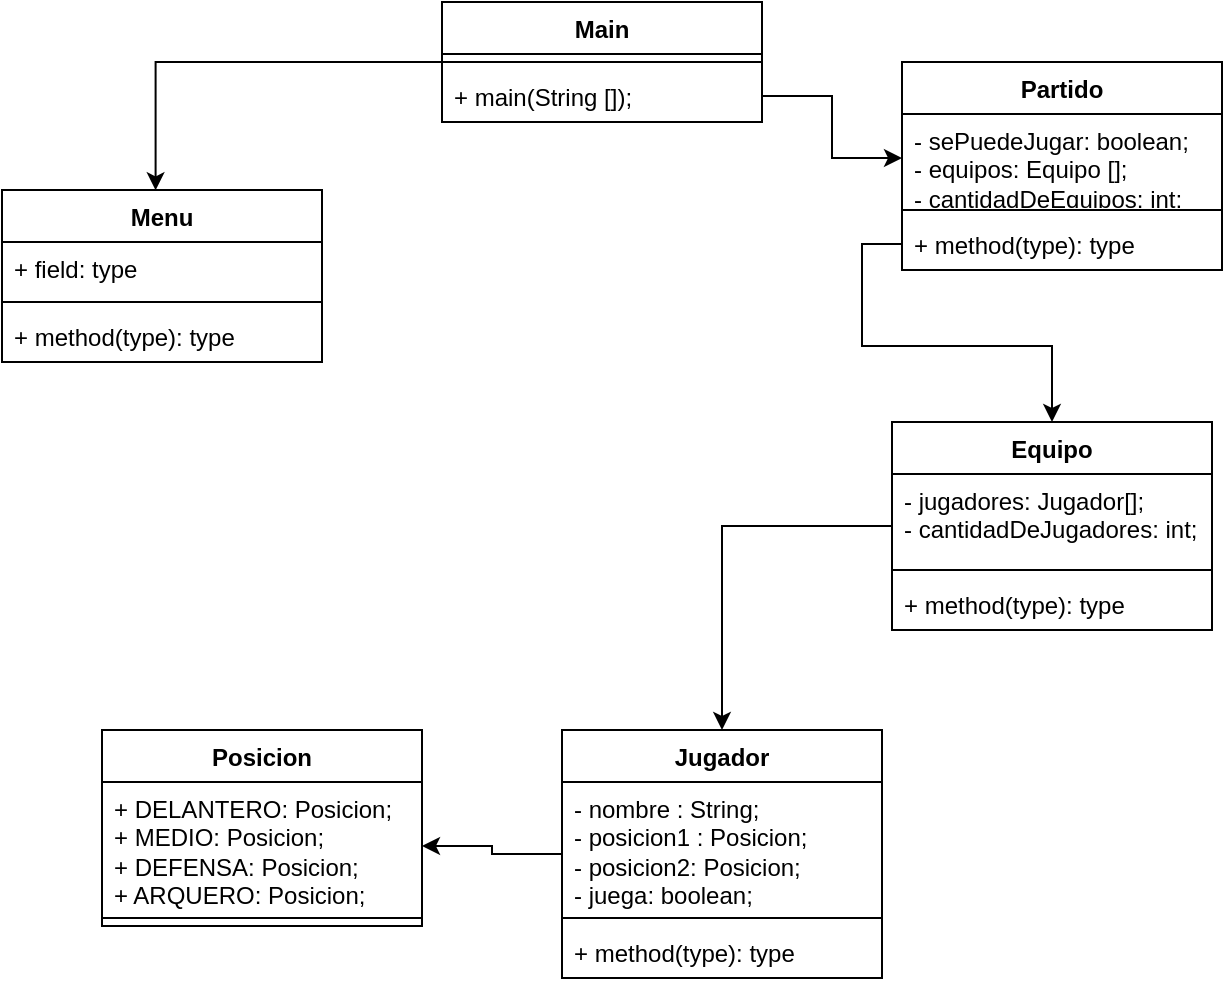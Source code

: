 <mxfile version="23.1.6" type="github">
  <diagram id="C5RBs43oDa-KdzZeNtuy" name="Page-1">
    <mxGraphModel dx="838" dy="429" grid="1" gridSize="10" guides="1" tooltips="1" connect="1" arrows="1" fold="1" page="1" pageScale="1" pageWidth="1169" pageHeight="827" math="0" shadow="0">
      <root>
        <mxCell id="WIyWlLk6GJQsqaUBKTNV-0" />
        <mxCell id="WIyWlLk6GJQsqaUBKTNV-1" parent="WIyWlLk6GJQsqaUBKTNV-0" />
        <mxCell id="nXlbYkecGm8aFlWvITj7-0" value="Main" style="swimlane;fontStyle=1;align=center;verticalAlign=top;childLayout=stackLayout;horizontal=1;startSize=26;horizontalStack=0;resizeParent=1;resizeParentMax=0;resizeLast=0;collapsible=1;marginBottom=0;whiteSpace=wrap;html=1;" parent="WIyWlLk6GJQsqaUBKTNV-1" vertex="1">
          <mxGeometry x="360" y="50" width="160" height="60" as="geometry" />
        </mxCell>
        <mxCell id="nXlbYkecGm8aFlWvITj7-2" value="" style="line;strokeWidth=1;fillColor=none;align=left;verticalAlign=middle;spacingTop=-1;spacingLeft=3;spacingRight=3;rotatable=0;labelPosition=right;points=[];portConstraint=eastwest;strokeColor=inherit;" parent="nXlbYkecGm8aFlWvITj7-0" vertex="1">
          <mxGeometry y="26" width="160" height="8" as="geometry" />
        </mxCell>
        <mxCell id="nXlbYkecGm8aFlWvITj7-3" value="+ main(String []);" style="text;strokeColor=none;fillColor=none;align=left;verticalAlign=top;spacingLeft=4;spacingRight=4;overflow=hidden;rotatable=0;points=[[0,0.5],[1,0.5]];portConstraint=eastwest;whiteSpace=wrap;html=1;" parent="nXlbYkecGm8aFlWvITj7-0" vertex="1">
          <mxGeometry y="34" width="160" height="26" as="geometry" />
        </mxCell>
        <mxCell id="nXlbYkecGm8aFlWvITj7-4" value="Menu" style="swimlane;fontStyle=1;align=center;verticalAlign=top;childLayout=stackLayout;horizontal=1;startSize=26;horizontalStack=0;resizeParent=1;resizeParentMax=0;resizeLast=0;collapsible=1;marginBottom=0;whiteSpace=wrap;html=1;" parent="WIyWlLk6GJQsqaUBKTNV-1" vertex="1">
          <mxGeometry x="140" y="144" width="160" height="86" as="geometry" />
        </mxCell>
        <mxCell id="nXlbYkecGm8aFlWvITj7-5" value="+ field: type" style="text;strokeColor=none;fillColor=none;align=left;verticalAlign=top;spacingLeft=4;spacingRight=4;overflow=hidden;rotatable=0;points=[[0,0.5],[1,0.5]];portConstraint=eastwest;whiteSpace=wrap;html=1;" parent="nXlbYkecGm8aFlWvITj7-4" vertex="1">
          <mxGeometry y="26" width="160" height="26" as="geometry" />
        </mxCell>
        <mxCell id="nXlbYkecGm8aFlWvITj7-6" value="" style="line;strokeWidth=1;fillColor=none;align=left;verticalAlign=middle;spacingTop=-1;spacingLeft=3;spacingRight=3;rotatable=0;labelPosition=right;points=[];portConstraint=eastwest;strokeColor=inherit;" parent="nXlbYkecGm8aFlWvITj7-4" vertex="1">
          <mxGeometry y="52" width="160" height="8" as="geometry" />
        </mxCell>
        <mxCell id="nXlbYkecGm8aFlWvITj7-7" value="+ method(type): type" style="text;strokeColor=none;fillColor=none;align=left;verticalAlign=top;spacingLeft=4;spacingRight=4;overflow=hidden;rotatable=0;points=[[0,0.5],[1,0.5]];portConstraint=eastwest;whiteSpace=wrap;html=1;" parent="nXlbYkecGm8aFlWvITj7-4" vertex="1">
          <mxGeometry y="60" width="160" height="26" as="geometry" />
        </mxCell>
        <mxCell id="nXlbYkecGm8aFlWvITj7-8" value="Partido" style="swimlane;fontStyle=1;align=center;verticalAlign=top;childLayout=stackLayout;horizontal=1;startSize=26;horizontalStack=0;resizeParent=1;resizeParentMax=0;resizeLast=0;collapsible=1;marginBottom=0;whiteSpace=wrap;html=1;" parent="WIyWlLk6GJQsqaUBKTNV-1" vertex="1">
          <mxGeometry x="590" y="80" width="160" height="104" as="geometry" />
        </mxCell>
        <mxCell id="nXlbYkecGm8aFlWvITj7-9" value="- sePuedeJugar: boolean;&lt;br&gt;- equipos: Equipo [];&lt;br&gt;- cantidadDeEquipos: int;" style="text;strokeColor=none;fillColor=none;align=left;verticalAlign=top;spacingLeft=4;spacingRight=4;overflow=hidden;rotatable=0;points=[[0,0.5],[1,0.5]];portConstraint=eastwest;whiteSpace=wrap;html=1;" parent="nXlbYkecGm8aFlWvITj7-8" vertex="1">
          <mxGeometry y="26" width="160" height="44" as="geometry" />
        </mxCell>
        <mxCell id="nXlbYkecGm8aFlWvITj7-10" value="" style="line;strokeWidth=1;fillColor=none;align=left;verticalAlign=middle;spacingTop=-1;spacingLeft=3;spacingRight=3;rotatable=0;labelPosition=right;points=[];portConstraint=eastwest;strokeColor=inherit;" parent="nXlbYkecGm8aFlWvITj7-8" vertex="1">
          <mxGeometry y="70" width="160" height="8" as="geometry" />
        </mxCell>
        <mxCell id="nXlbYkecGm8aFlWvITj7-11" value="+ method(type): type" style="text;strokeColor=none;fillColor=none;align=left;verticalAlign=top;spacingLeft=4;spacingRight=4;overflow=hidden;rotatable=0;points=[[0,0.5],[1,0.5]];portConstraint=eastwest;whiteSpace=wrap;html=1;" parent="nXlbYkecGm8aFlWvITj7-8" vertex="1">
          <mxGeometry y="78" width="160" height="26" as="geometry" />
        </mxCell>
        <mxCell id="nXlbYkecGm8aFlWvITj7-27" style="edgeStyle=orthogonalEdgeStyle;rounded=0;orthogonalLoop=1;jettySize=auto;html=1;" parent="WIyWlLk6GJQsqaUBKTNV-1" source="nXlbYkecGm8aFlWvITj7-12" target="nXlbYkecGm8aFlWvITj7-16" edge="1">
          <mxGeometry relative="1" as="geometry" />
        </mxCell>
        <mxCell id="nXlbYkecGm8aFlWvITj7-12" value="Equipo" style="swimlane;fontStyle=1;align=center;verticalAlign=top;childLayout=stackLayout;horizontal=1;startSize=26;horizontalStack=0;resizeParent=1;resizeParentMax=0;resizeLast=0;collapsible=1;marginBottom=0;whiteSpace=wrap;html=1;" parent="WIyWlLk6GJQsqaUBKTNV-1" vertex="1">
          <mxGeometry x="585" y="260" width="160" height="104" as="geometry" />
        </mxCell>
        <mxCell id="nXlbYkecGm8aFlWvITj7-13" value="- jugadores: Jugador[];&lt;br&gt;- cantidadDeJugadores: int;" style="text;strokeColor=none;fillColor=none;align=left;verticalAlign=top;spacingLeft=4;spacingRight=4;overflow=hidden;rotatable=0;points=[[0,0.5],[1,0.5]];portConstraint=eastwest;whiteSpace=wrap;html=1;" parent="nXlbYkecGm8aFlWvITj7-12" vertex="1">
          <mxGeometry y="26" width="160" height="44" as="geometry" />
        </mxCell>
        <mxCell id="nXlbYkecGm8aFlWvITj7-14" value="" style="line;strokeWidth=1;fillColor=none;align=left;verticalAlign=middle;spacingTop=-1;spacingLeft=3;spacingRight=3;rotatable=0;labelPosition=right;points=[];portConstraint=eastwest;strokeColor=inherit;" parent="nXlbYkecGm8aFlWvITj7-12" vertex="1">
          <mxGeometry y="70" width="160" height="8" as="geometry" />
        </mxCell>
        <mxCell id="nXlbYkecGm8aFlWvITj7-15" value="+ method(type): type" style="text;strokeColor=none;fillColor=none;align=left;verticalAlign=top;spacingLeft=4;spacingRight=4;overflow=hidden;rotatable=0;points=[[0,0.5],[1,0.5]];portConstraint=eastwest;whiteSpace=wrap;html=1;" parent="nXlbYkecGm8aFlWvITj7-12" vertex="1">
          <mxGeometry y="78" width="160" height="26" as="geometry" />
        </mxCell>
        <mxCell id="nXlbYkecGm8aFlWvITj7-28" style="edgeStyle=orthogonalEdgeStyle;rounded=0;orthogonalLoop=1;jettySize=auto;html=1;entryX=1;entryY=0.5;entryDx=0;entryDy=0;" parent="WIyWlLk6GJQsqaUBKTNV-1" source="nXlbYkecGm8aFlWvITj7-16" target="nXlbYkecGm8aFlWvITj7-21" edge="1">
          <mxGeometry relative="1" as="geometry" />
        </mxCell>
        <mxCell id="nXlbYkecGm8aFlWvITj7-16" value="Jugador" style="swimlane;fontStyle=1;align=center;verticalAlign=top;childLayout=stackLayout;horizontal=1;startSize=26;horizontalStack=0;resizeParent=1;resizeParentMax=0;resizeLast=0;collapsible=1;marginBottom=0;whiteSpace=wrap;html=1;" parent="WIyWlLk6GJQsqaUBKTNV-1" vertex="1">
          <mxGeometry x="420" y="414" width="160" height="124" as="geometry" />
        </mxCell>
        <mxCell id="nXlbYkecGm8aFlWvITj7-17" value="- nombre : String;&lt;br&gt;- posicion1 : Posicion;&lt;br&gt;- posicion2: Posicion;&lt;br&gt;- juega: boolean;" style="text;strokeColor=none;fillColor=none;align=left;verticalAlign=top;spacingLeft=4;spacingRight=4;overflow=hidden;rotatable=0;points=[[0,0.5],[1,0.5]];portConstraint=eastwest;whiteSpace=wrap;html=1;" parent="nXlbYkecGm8aFlWvITj7-16" vertex="1">
          <mxGeometry y="26" width="160" height="64" as="geometry" />
        </mxCell>
        <mxCell id="nXlbYkecGm8aFlWvITj7-18" value="" style="line;strokeWidth=1;fillColor=none;align=left;verticalAlign=middle;spacingTop=-1;spacingLeft=3;spacingRight=3;rotatable=0;labelPosition=right;points=[];portConstraint=eastwest;strokeColor=inherit;" parent="nXlbYkecGm8aFlWvITj7-16" vertex="1">
          <mxGeometry y="90" width="160" height="8" as="geometry" />
        </mxCell>
        <mxCell id="nXlbYkecGm8aFlWvITj7-19" value="+ method(type): type" style="text;strokeColor=none;fillColor=none;align=left;verticalAlign=top;spacingLeft=4;spacingRight=4;overflow=hidden;rotatable=0;points=[[0,0.5],[1,0.5]];portConstraint=eastwest;whiteSpace=wrap;html=1;" parent="nXlbYkecGm8aFlWvITj7-16" vertex="1">
          <mxGeometry y="98" width="160" height="26" as="geometry" />
        </mxCell>
        <mxCell id="nXlbYkecGm8aFlWvITj7-20" value="Posicion" style="swimlane;fontStyle=1;align=center;verticalAlign=top;childLayout=stackLayout;horizontal=1;startSize=26;horizontalStack=0;resizeParent=1;resizeParentMax=0;resizeLast=0;collapsible=1;marginBottom=0;whiteSpace=wrap;html=1;" parent="WIyWlLk6GJQsqaUBKTNV-1" vertex="1">
          <mxGeometry x="190" y="414" width="160" height="98" as="geometry" />
        </mxCell>
        <mxCell id="nXlbYkecGm8aFlWvITj7-21" value="+ DELANTERO: Posicion;&lt;br&gt;+ MEDIO: Posicion;&lt;br&gt;+ DEFENSA: Posicion;&lt;br&gt;+ ARQUERO: Posicion;" style="text;strokeColor=none;fillColor=none;align=left;verticalAlign=top;spacingLeft=4;spacingRight=4;overflow=hidden;rotatable=0;points=[[0,0.5],[1,0.5]];portConstraint=eastwest;whiteSpace=wrap;html=1;" parent="nXlbYkecGm8aFlWvITj7-20" vertex="1">
          <mxGeometry y="26" width="160" height="64" as="geometry" />
        </mxCell>
        <mxCell id="nXlbYkecGm8aFlWvITj7-22" value="" style="line;strokeWidth=1;fillColor=none;align=left;verticalAlign=middle;spacingTop=-1;spacingLeft=3;spacingRight=3;rotatable=0;labelPosition=right;points=[];portConstraint=eastwest;strokeColor=inherit;" parent="nXlbYkecGm8aFlWvITj7-20" vertex="1">
          <mxGeometry y="90" width="160" height="8" as="geometry" />
        </mxCell>
        <mxCell id="nXlbYkecGm8aFlWvITj7-24" style="edgeStyle=orthogonalEdgeStyle;rounded=0;orthogonalLoop=1;jettySize=auto;html=1;entryX=0;entryY=0.5;entryDx=0;entryDy=0;" parent="WIyWlLk6GJQsqaUBKTNV-1" source="nXlbYkecGm8aFlWvITj7-3" target="nXlbYkecGm8aFlWvITj7-9" edge="1">
          <mxGeometry relative="1" as="geometry" />
        </mxCell>
        <mxCell id="nXlbYkecGm8aFlWvITj7-25" style="edgeStyle=orthogonalEdgeStyle;rounded=0;orthogonalLoop=1;jettySize=auto;html=1;entryX=0.48;entryY=0.002;entryDx=0;entryDy=0;entryPerimeter=0;" parent="WIyWlLk6GJQsqaUBKTNV-1" source="nXlbYkecGm8aFlWvITj7-0" target="nXlbYkecGm8aFlWvITj7-4" edge="1">
          <mxGeometry relative="1" as="geometry" />
        </mxCell>
        <mxCell id="nXlbYkecGm8aFlWvITj7-26" style="edgeStyle=orthogonalEdgeStyle;rounded=0;orthogonalLoop=1;jettySize=auto;html=1;entryX=0.5;entryY=0;entryDx=0;entryDy=0;" parent="WIyWlLk6GJQsqaUBKTNV-1" source="nXlbYkecGm8aFlWvITj7-11" target="nXlbYkecGm8aFlWvITj7-12" edge="1">
          <mxGeometry relative="1" as="geometry" />
        </mxCell>
      </root>
    </mxGraphModel>
  </diagram>
</mxfile>
